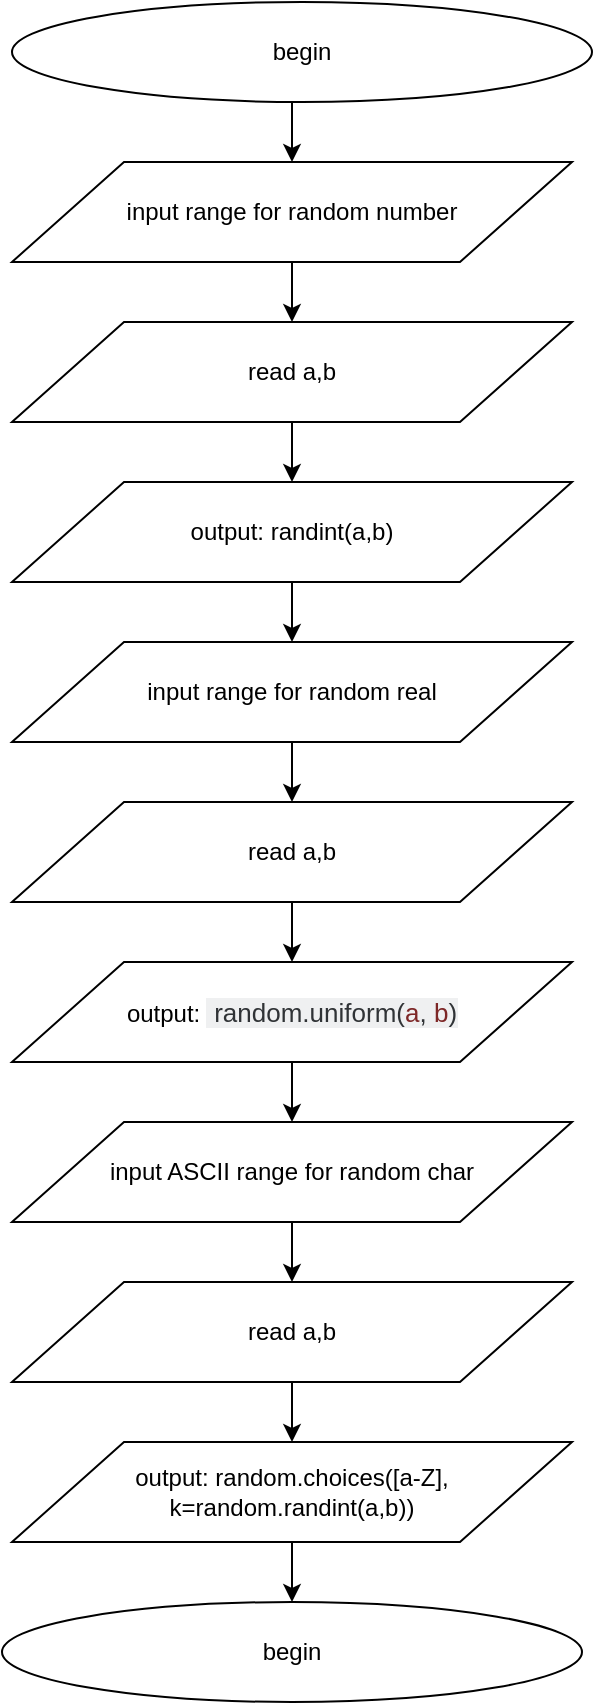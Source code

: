 <mxfile version="12.3.3" type="device" pages="1"><diagram id="o0XmIavL20hLvH8fIClY" name="Page-1"><mxGraphModel dx="1342" dy="589" grid="1" gridSize="10" guides="1" tooltips="1" connect="1" arrows="1" fold="1" page="1" pageScale="1" pageWidth="827" pageHeight="1169" math="0" shadow="0"><root><mxCell id="0"/><mxCell id="1" parent="0"/><mxCell id="GornGz2sWetI33psu9h3-13" style="edgeStyle=orthogonalEdgeStyle;rounded=0;orthogonalLoop=1;jettySize=auto;html=1;exitX=0.5;exitY=1;exitDx=0;exitDy=0;entryX=0.5;entryY=0;entryDx=0;entryDy=0;" parent="1" source="GornGz2sWetI33psu9h3-1" target="GornGz2sWetI33psu9h3-3" edge="1"><mxGeometry relative="1" as="geometry"/></mxCell><mxCell id="GornGz2sWetI33psu9h3-1" value="begin" style="ellipse;whiteSpace=wrap;html=1;" parent="1" vertex="1"><mxGeometry x="200" y="70" width="290" height="50" as="geometry"/></mxCell><mxCell id="GornGz2sWetI33psu9h3-11" style="edgeStyle=orthogonalEdgeStyle;rounded=0;orthogonalLoop=1;jettySize=auto;html=1;entryX=0.5;entryY=0;entryDx=0;entryDy=0;" parent="1" source="GornGz2sWetI33psu9h3-3" target="GornGz2sWetI33psu9h3-4" edge="1"><mxGeometry relative="1" as="geometry"/></mxCell><mxCell id="GornGz2sWetI33psu9h3-3" value="input range for random number" style="shape=parallelogram;perimeter=parallelogramPerimeter;whiteSpace=wrap;html=1;" parent="1" vertex="1"><mxGeometry x="200" y="150" width="280" height="50" as="geometry"/></mxCell><mxCell id="GornGz2sWetI33psu9h3-12" style="edgeStyle=orthogonalEdgeStyle;rounded=0;orthogonalLoop=1;jettySize=auto;html=1;exitX=0.5;exitY=1;exitDx=0;exitDy=0;" parent="1" source="GornGz2sWetI33psu9h3-4" target="GornGz2sWetI33psu9h3-6" edge="1"><mxGeometry relative="1" as="geometry"/></mxCell><mxCell id="GornGz2sWetI33psu9h3-4" value="read a,b" style="shape=parallelogram;perimeter=parallelogramPerimeter;whiteSpace=wrap;html=1;" parent="1" vertex="1"><mxGeometry x="200" y="230" width="280" height="50" as="geometry"/></mxCell><mxCell id="GornGz2sWetI33psu9h3-14" style="edgeStyle=orthogonalEdgeStyle;rounded=0;orthogonalLoop=1;jettySize=auto;html=1;exitX=0.5;exitY=1;exitDx=0;exitDy=0;entryX=0.5;entryY=0;entryDx=0;entryDy=0;" parent="1" source="GornGz2sWetI33psu9h3-6" target="GornGz2sWetI33psu9h3-7" edge="1"><mxGeometry relative="1" as="geometry"/></mxCell><mxCell id="GornGz2sWetI33psu9h3-6" value="output: randint(a,b)" style="shape=parallelogram;perimeter=parallelogramPerimeter;whiteSpace=wrap;html=1;" parent="1" vertex="1"><mxGeometry x="200" y="310" width="280" height="50" as="geometry"/></mxCell><mxCell id="GornGz2sWetI33psu9h3-15" style="edgeStyle=orthogonalEdgeStyle;rounded=0;orthogonalLoop=1;jettySize=auto;html=1;exitX=0.5;exitY=1;exitDx=0;exitDy=0;entryX=0.5;entryY=0;entryDx=0;entryDy=0;" parent="1" source="GornGz2sWetI33psu9h3-7" target="GornGz2sWetI33psu9h3-8" edge="1"><mxGeometry relative="1" as="geometry"/></mxCell><mxCell id="GornGz2sWetI33psu9h3-7" value="input range for random real" style="shape=parallelogram;perimeter=parallelogramPerimeter;whiteSpace=wrap;html=1;" parent="1" vertex="1"><mxGeometry x="200" y="390" width="280" height="50" as="geometry"/></mxCell><mxCell id="GornGz2sWetI33psu9h3-16" style="edgeStyle=orthogonalEdgeStyle;rounded=0;orthogonalLoop=1;jettySize=auto;html=1;exitX=0.5;exitY=1;exitDx=0;exitDy=0;entryX=0.5;entryY=0;entryDx=0;entryDy=0;" parent="1" source="GornGz2sWetI33psu9h3-8" target="GornGz2sWetI33psu9h3-9" edge="1"><mxGeometry relative="1" as="geometry"/></mxCell><mxCell id="GornGz2sWetI33psu9h3-8" value="read a,b" style="shape=parallelogram;perimeter=parallelogramPerimeter;whiteSpace=wrap;html=1;" parent="1" vertex="1"><mxGeometry x="200" y="470" width="280" height="50" as="geometry"/></mxCell><mxCell id="Xsi_TAZ72PK7c5DQ67Le-4" style="edgeStyle=orthogonalEdgeStyle;rounded=0;orthogonalLoop=1;jettySize=auto;html=1;exitX=0.5;exitY=1;exitDx=0;exitDy=0;entryX=0.5;entryY=0;entryDx=0;entryDy=0;" parent="1" source="GornGz2sWetI33psu9h3-9" target="Xsi_TAZ72PK7c5DQ67Le-1" edge="1"><mxGeometry relative="1" as="geometry"/></mxCell><mxCell id="GornGz2sWetI33psu9h3-9" value="output:&amp;nbsp;&lt;span class=&quot;pln&quot; style=&quot;font-family: inherit ; font-style: inherit ; font-variant: inherit ; font-weight: inherit ; white-space: inherit ; background-color: rgb(239 , 240 , 241) ; font-size: 13px ; text-align: left ; margin: 0px ; padding: 0px ; border: 0px ; font-stretch: inherit ; line-height: inherit ; vertical-align: baseline ; box-sizing: inherit ; color: rgb(48 , 51 , 54)&quot;&gt; random&lt;/span&gt;&lt;span class=&quot;pun&quot; style=&quot;font-family: inherit ; font-style: inherit ; font-variant: inherit ; font-weight: inherit ; white-space: inherit ; background-color: rgb(239 , 240 , 241) ; font-size: 13px ; text-align: left ; margin: 0px ; padding: 0px ; border: 0px ; font-stretch: inherit ; line-height: inherit ; vertical-align: baseline ; box-sizing: inherit ; color: rgb(48 , 51 , 54)&quot;&gt;.&lt;/span&gt;&lt;span class=&quot;pln&quot; style=&quot;font-family: inherit ; font-style: inherit ; font-variant: inherit ; font-weight: inherit ; white-space: inherit ; background-color: rgb(239 , 240 , 241) ; font-size: 13px ; text-align: left ; margin: 0px ; padding: 0px ; border: 0px ; font-stretch: inherit ; line-height: inherit ; vertical-align: baseline ; box-sizing: inherit ; color: rgb(48 , 51 , 54)&quot;&gt;uniform&lt;/span&gt;&lt;span class=&quot;pun&quot; style=&quot;font-family: inherit ; font-style: inherit ; font-variant: inherit ; font-weight: inherit ; white-space: inherit ; background-color: rgb(239 , 240 , 241) ; font-size: 13px ; text-align: left ; margin: 0px ; padding: 0px ; border: 0px ; font-stretch: inherit ; line-height: inherit ; vertical-align: baseline ; box-sizing: inherit ; color: rgb(48 , 51 , 54)&quot;&gt;(&lt;/span&gt;&lt;span class=&quot;lit&quot; style=&quot;font-family: inherit ; font-style: inherit ; font-variant: inherit ; font-weight: inherit ; white-space: inherit ; background-color: rgb(239 , 240 , 241) ; font-size: 13px ; text-align: left ; margin: 0px ; padding: 0px ; border: 0px ; font-stretch: inherit ; line-height: inherit ; vertical-align: baseline ; box-sizing: inherit ; color: rgb(125 , 39 , 39)&quot;&gt;a&lt;/span&gt;&lt;span class=&quot;pun&quot; style=&quot;font-family: inherit ; font-style: inherit ; font-variant: inherit ; font-weight: inherit ; white-space: inherit ; background-color: rgb(239 , 240 , 241) ; font-size: 13px ; text-align: left ; margin: 0px ; padding: 0px ; border: 0px ; font-stretch: inherit ; line-height: inherit ; vertical-align: baseline ; box-sizing: inherit ; color: rgb(48 , 51 , 54)&quot;&gt;,&lt;/span&gt;&lt;span class=&quot;pln&quot; style=&quot;font-family: inherit ; font-style: inherit ; font-variant: inherit ; font-weight: inherit ; white-space: inherit ; background-color: rgb(239 , 240 , 241) ; font-size: 13px ; text-align: left ; margin: 0px ; padding: 0px ; border: 0px ; font-stretch: inherit ; line-height: inherit ; vertical-align: baseline ; box-sizing: inherit ; color: rgb(48 , 51 , 54)&quot;&gt; &lt;/span&gt;&lt;span class=&quot;lit&quot; style=&quot;font-family: inherit ; font-style: inherit ; font-variant: inherit ; font-weight: inherit ; white-space: inherit ; background-color: rgb(239 , 240 , 241) ; font-size: 13px ; text-align: left ; margin: 0px ; padding: 0px ; border: 0px ; font-stretch: inherit ; line-height: inherit ; vertical-align: baseline ; box-sizing: inherit ; color: rgb(125 , 39 , 39)&quot;&gt;b&lt;/span&gt;&lt;span class=&quot;pun&quot; style=&quot;font-family: inherit ; font-style: inherit ; font-variant: inherit ; font-weight: inherit ; white-space: inherit ; background-color: rgb(239 , 240 , 241) ; font-size: 13px ; text-align: left ; margin: 0px ; padding: 0px ; border: 0px ; font-stretch: inherit ; line-height: inherit ; vertical-align: baseline ; box-sizing: inherit ; color: rgb(48 , 51 , 54)&quot;&gt;)&lt;/span&gt;" style="shape=parallelogram;perimeter=parallelogramPerimeter;whiteSpace=wrap;html=1;" parent="1" vertex="1"><mxGeometry x="200" y="550" width="280" height="50" as="geometry"/></mxCell><mxCell id="Xsi_TAZ72PK7c5DQ67Le-5" style="edgeStyle=orthogonalEdgeStyle;rounded=0;orthogonalLoop=1;jettySize=auto;html=1;exitX=0.5;exitY=1;exitDx=0;exitDy=0;entryX=0.5;entryY=0;entryDx=0;entryDy=0;" parent="1" source="Xsi_TAZ72PK7c5DQ67Le-1" target="Xsi_TAZ72PK7c5DQ67Le-2" edge="1"><mxGeometry relative="1" as="geometry"/></mxCell><mxCell id="Xsi_TAZ72PK7c5DQ67Le-1" value="input ASCII range for random char" style="shape=parallelogram;perimeter=parallelogramPerimeter;whiteSpace=wrap;html=1;" parent="1" vertex="1"><mxGeometry x="200" y="630" width="280" height="50" as="geometry"/></mxCell><mxCell id="Xsi_TAZ72PK7c5DQ67Le-6" style="edgeStyle=orthogonalEdgeStyle;rounded=0;orthogonalLoop=1;jettySize=auto;html=1;exitX=0.5;exitY=1;exitDx=0;exitDy=0;entryX=0.5;entryY=0;entryDx=0;entryDy=0;" parent="1" source="Xsi_TAZ72PK7c5DQ67Le-2" target="Xsi_TAZ72PK7c5DQ67Le-3" edge="1"><mxGeometry relative="1" as="geometry"/></mxCell><mxCell id="Xsi_TAZ72PK7c5DQ67Le-2" value="read a,b" style="shape=parallelogram;perimeter=parallelogramPerimeter;whiteSpace=wrap;html=1;" parent="1" vertex="1"><mxGeometry x="200" y="710" width="280" height="50" as="geometry"/></mxCell><mxCell id="Xsi_TAZ72PK7c5DQ67Le-9" style="edgeStyle=orthogonalEdgeStyle;rounded=0;orthogonalLoop=1;jettySize=auto;html=1;exitX=0.5;exitY=1;exitDx=0;exitDy=0;entryX=0.5;entryY=0;entryDx=0;entryDy=0;" parent="1" source="Xsi_TAZ72PK7c5DQ67Le-3" target="Xsi_TAZ72PK7c5DQ67Le-8" edge="1"><mxGeometry relative="1" as="geometry"/></mxCell><mxCell id="Xsi_TAZ72PK7c5DQ67Le-3" value="output:&amp;nbsp;random.choices([a-Z], k=random.randint(a,b))" style="shape=parallelogram;perimeter=parallelogramPerimeter;whiteSpace=wrap;html=1;" parent="1" vertex="1"><mxGeometry x="200" y="790" width="280" height="50" as="geometry"/></mxCell><mxCell id="Xsi_TAZ72PK7c5DQ67Le-8" value="begin" style="ellipse;whiteSpace=wrap;html=1;" parent="1" vertex="1"><mxGeometry x="195" y="870" width="290" height="50" as="geometry"/></mxCell></root></mxGraphModel></diagram></mxfile>